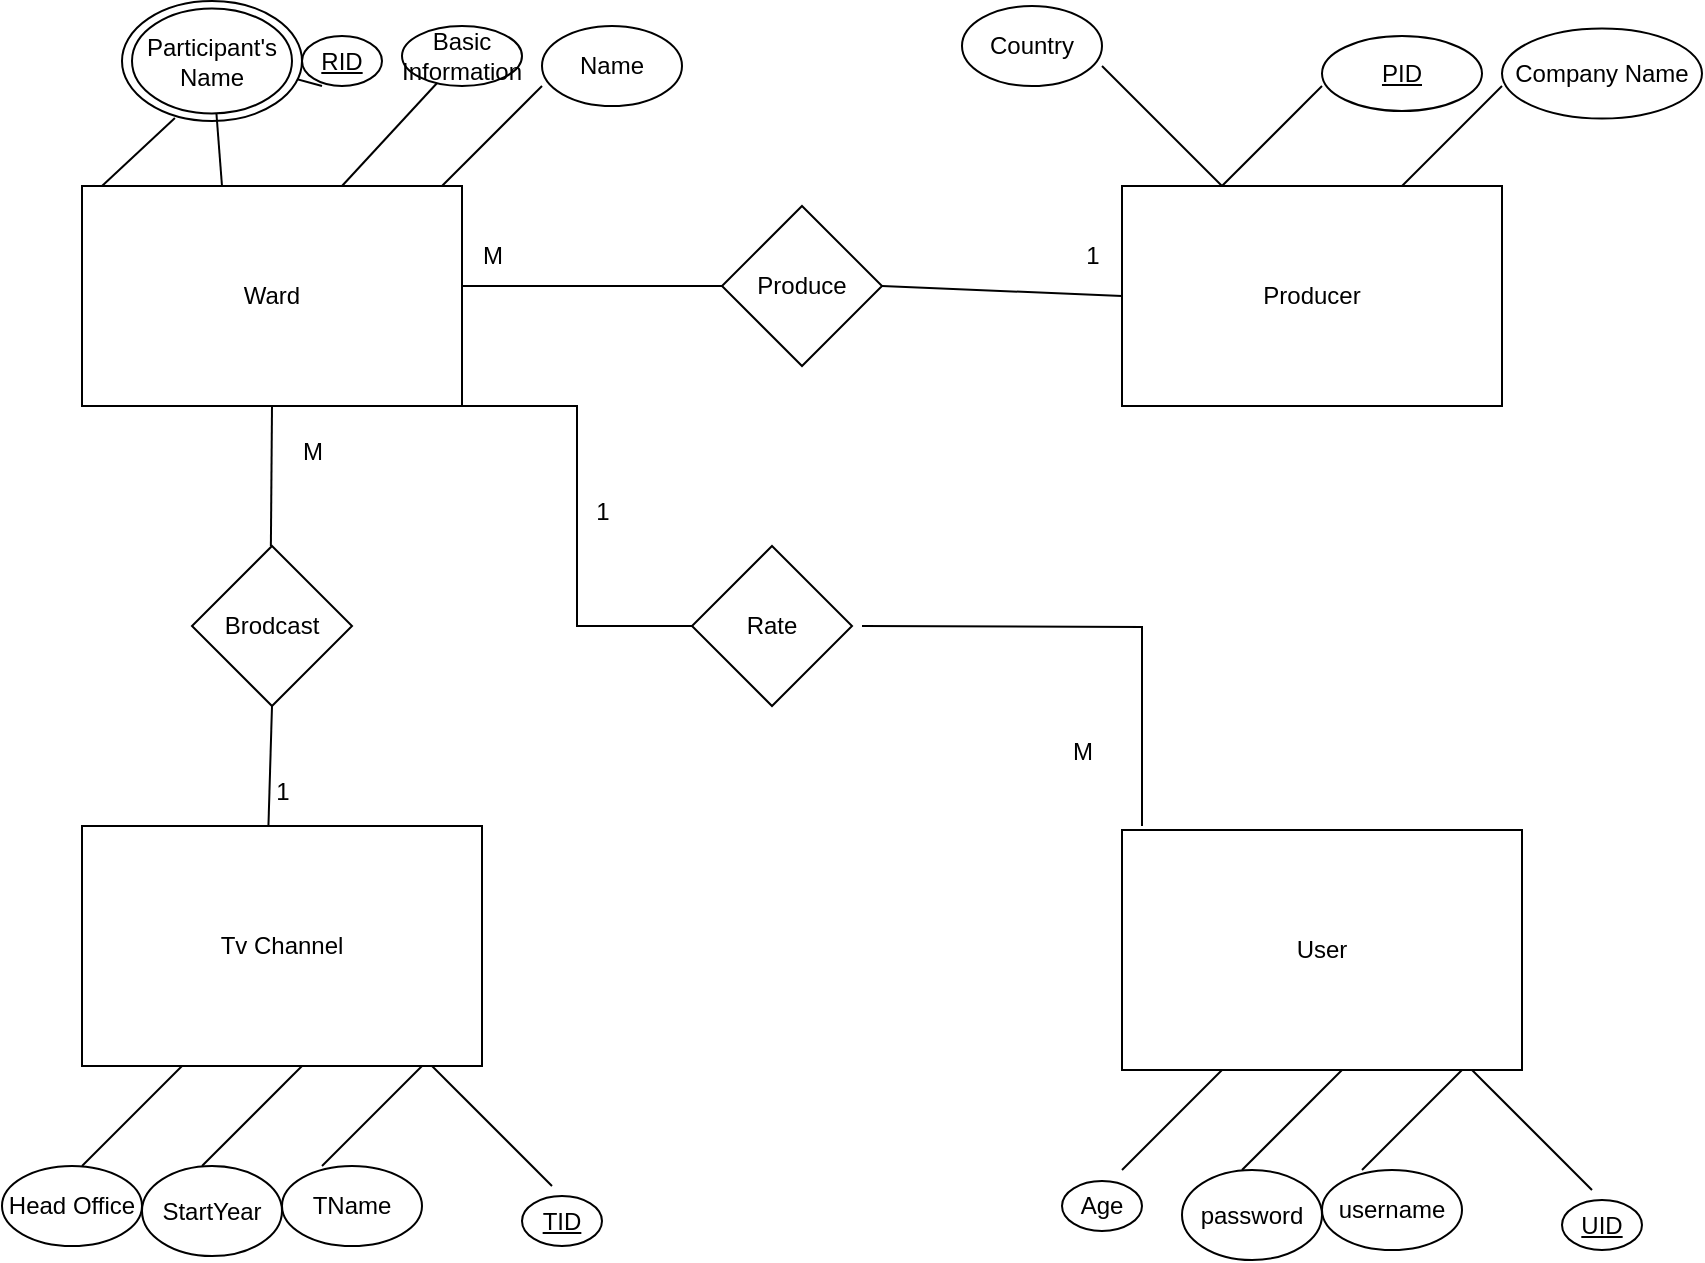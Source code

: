 <mxfile version="21.5.2" type="device">
  <diagram name="Page-1" id="09DajQlsoDGaR5UKHQZs">
    <mxGraphModel dx="993" dy="644" grid="1" gridSize="10" guides="1" tooltips="1" connect="1" arrows="1" fold="1" page="1" pageScale="1" pageWidth="850" pageHeight="1100" math="0" shadow="0">
      <root>
        <mxCell id="0" />
        <mxCell id="1" parent="0" />
        <mxCell id="JQ7dYN5Y3wBBPKodbZUG-1" value="Ward" style="rounded=0;whiteSpace=wrap;html=1;" parent="1" vertex="1">
          <mxGeometry x="40" y="120" width="190" height="110" as="geometry" />
        </mxCell>
        <mxCell id="JQ7dYN5Y3wBBPKodbZUG-2" value="" style="endArrow=none;html=1;rounded=0;" parent="1" edge="1">
          <mxGeometry width="50" height="50" relative="1" as="geometry">
            <mxPoint x="134.528" y="63.053" as="sourcePoint" />
            <mxPoint x="160" y="70" as="targetPoint" />
          </mxGeometry>
        </mxCell>
        <mxCell id="JQ7dYN5Y3wBBPKodbZUG-3" value="&lt;u&gt;RID&lt;/u&gt;" style="ellipse;whiteSpace=wrap;html=1;" parent="1" vertex="1">
          <mxGeometry x="150" y="45" width="40" height="25" as="geometry" />
        </mxCell>
        <mxCell id="JQ7dYN5Y3wBBPKodbZUG-4" value="" style="endArrow=none;html=1;rounded=0;" parent="1" edge="1">
          <mxGeometry width="50" height="50" relative="1" as="geometry">
            <mxPoint x="220" y="120" as="sourcePoint" />
            <mxPoint x="270" y="70" as="targetPoint" />
          </mxGeometry>
        </mxCell>
        <mxCell id="JQ7dYN5Y3wBBPKodbZUG-5" value="Name" style="ellipse;whiteSpace=wrap;html=1;" parent="1" vertex="1">
          <mxGeometry x="270" y="40" width="70" height="40" as="geometry" />
        </mxCell>
        <mxCell id="JQ7dYN5Y3wBBPKodbZUG-8" value="" style="endArrow=none;html=1;rounded=0;" parent="1" target="JQ7dYN5Y3wBBPKodbZUG-9" edge="1">
          <mxGeometry width="50" height="50" relative="1" as="geometry">
            <mxPoint x="170" y="120" as="sourcePoint" />
            <mxPoint x="220" y="70" as="targetPoint" />
          </mxGeometry>
        </mxCell>
        <mxCell id="JQ7dYN5Y3wBBPKodbZUG-9" value="Basic Information" style="ellipse;whiteSpace=wrap;html=1;" parent="1" vertex="1">
          <mxGeometry x="200" y="40" width="60" height="30" as="geometry" />
        </mxCell>
        <mxCell id="JQ7dYN5Y3wBBPKodbZUG-10" value="" style="endArrow=none;html=1;rounded=0;entryX=0.294;entryY=0.975;entryDx=0;entryDy=0;entryPerimeter=0;" parent="1" target="JQ7dYN5Y3wBBPKodbZUG-65" edge="1">
          <mxGeometry width="50" height="50" relative="1" as="geometry">
            <mxPoint x="50" y="120" as="sourcePoint" />
            <mxPoint x="100" y="70" as="targetPoint" />
          </mxGeometry>
        </mxCell>
        <mxCell id="JQ7dYN5Y3wBBPKodbZUG-12" value="Producer" style="rounded=0;whiteSpace=wrap;html=1;" parent="1" vertex="1">
          <mxGeometry x="560" y="120" width="190" height="110" as="geometry" />
        </mxCell>
        <mxCell id="JQ7dYN5Y3wBBPKodbZUG-13" value="" style="endArrow=none;html=1;rounded=0;" parent="1" edge="1">
          <mxGeometry width="50" height="50" relative="1" as="geometry">
            <mxPoint x="610" y="120" as="sourcePoint" />
            <mxPoint x="660" y="70" as="targetPoint" />
          </mxGeometry>
        </mxCell>
        <mxCell id="JQ7dYN5Y3wBBPKodbZUG-14" value="&lt;u&gt;PID&lt;/u&gt;" style="ellipse;whiteSpace=wrap;html=1;strokeColor=default;" parent="1" vertex="1">
          <mxGeometry x="660" y="45" width="80" height="37.5" as="geometry" />
        </mxCell>
        <mxCell id="JQ7dYN5Y3wBBPKodbZUG-15" value="Company Name" style="ellipse;whiteSpace=wrap;html=1;" parent="1" vertex="1">
          <mxGeometry x="750" y="41.25" width="100" height="45" as="geometry" />
        </mxCell>
        <mxCell id="JQ7dYN5Y3wBBPKodbZUG-16" value="" style="endArrow=none;html=1;rounded=0;" parent="1" edge="1">
          <mxGeometry width="50" height="50" relative="1" as="geometry">
            <mxPoint x="700" y="120" as="sourcePoint" />
            <mxPoint x="750" y="70" as="targetPoint" />
          </mxGeometry>
        </mxCell>
        <mxCell id="JQ7dYN5Y3wBBPKodbZUG-18" value="Country" style="ellipse;whiteSpace=wrap;html=1;" parent="1" vertex="1">
          <mxGeometry x="480" y="30" width="70" height="40" as="geometry" />
        </mxCell>
        <mxCell id="JQ7dYN5Y3wBBPKodbZUG-19" value="" style="endArrow=none;html=1;rounded=0;" parent="1" edge="1">
          <mxGeometry width="50" height="50" relative="1" as="geometry">
            <mxPoint x="610" y="120" as="sourcePoint" />
            <mxPoint x="550" y="60" as="targetPoint" />
          </mxGeometry>
        </mxCell>
        <mxCell id="JQ7dYN5Y3wBBPKodbZUG-20" value="" style="endArrow=none;html=1;rounded=0;" parent="1" target="JQ7dYN5Y3wBBPKodbZUG-21" edge="1">
          <mxGeometry width="50" height="50" relative="1" as="geometry">
            <mxPoint x="230" y="170" as="sourcePoint" />
            <mxPoint x="320" y="170" as="targetPoint" />
          </mxGeometry>
        </mxCell>
        <mxCell id="JQ7dYN5Y3wBBPKodbZUG-21" value="Produce" style="rhombus;whiteSpace=wrap;html=1;" parent="1" vertex="1">
          <mxGeometry x="360" y="130" width="80" height="80" as="geometry" />
        </mxCell>
        <mxCell id="JQ7dYN5Y3wBBPKodbZUG-22" value="" style="endArrow=none;html=1;rounded=0;entryX=0;entryY=0.5;entryDx=0;entryDy=0;" parent="1" target="JQ7dYN5Y3wBBPKodbZUG-12" edge="1">
          <mxGeometry width="50" height="50" relative="1" as="geometry">
            <mxPoint x="440" y="170" as="sourcePoint" />
            <mxPoint x="550" y="170" as="targetPoint" />
          </mxGeometry>
        </mxCell>
        <mxCell id="JQ7dYN5Y3wBBPKodbZUG-23" value="M" style="text;html=1;align=center;verticalAlign=middle;resizable=0;points=[];autosize=1;strokeColor=none;fillColor=none;" parent="1" vertex="1">
          <mxGeometry x="230" y="140" width="30" height="30" as="geometry" />
        </mxCell>
        <mxCell id="JQ7dYN5Y3wBBPKodbZUG-24" value="1" style="text;html=1;align=center;verticalAlign=middle;resizable=0;points=[];autosize=1;strokeColor=none;fillColor=none;" parent="1" vertex="1">
          <mxGeometry x="530" y="140" width="30" height="30" as="geometry" />
        </mxCell>
        <mxCell id="JQ7dYN5Y3wBBPKodbZUG-25" value="Tv Channel" style="rounded=0;whiteSpace=wrap;html=1;" parent="1" vertex="1">
          <mxGeometry x="40" y="440" width="200" height="120" as="geometry" />
        </mxCell>
        <mxCell id="JQ7dYN5Y3wBBPKodbZUG-27" value="" style="endArrow=none;html=1;rounded=0;" parent="1" edge="1">
          <mxGeometry width="50" height="50" relative="1" as="geometry">
            <mxPoint x="160" y="610" as="sourcePoint" />
            <mxPoint x="210" y="560" as="targetPoint" />
          </mxGeometry>
        </mxCell>
        <mxCell id="JQ7dYN5Y3wBBPKodbZUG-28" value="&lt;u&gt;TID&lt;/u&gt;" style="ellipse;whiteSpace=wrap;html=1;" parent="1" vertex="1">
          <mxGeometry x="260" y="625" width="40" height="25" as="geometry" />
        </mxCell>
        <mxCell id="JQ7dYN5Y3wBBPKodbZUG-30" value="" style="endArrow=none;html=1;rounded=0;" parent="1" edge="1">
          <mxGeometry width="50" height="50" relative="1" as="geometry">
            <mxPoint x="40" y="610" as="sourcePoint" />
            <mxPoint x="90" y="560" as="targetPoint" />
          </mxGeometry>
        </mxCell>
        <mxCell id="JQ7dYN5Y3wBBPKodbZUG-31" value="TName" style="ellipse;whiteSpace=wrap;html=1;" parent="1" vertex="1">
          <mxGeometry x="140" y="610" width="70" height="40" as="geometry" />
        </mxCell>
        <mxCell id="JQ7dYN5Y3wBBPKodbZUG-32" value="" style="endArrow=none;html=1;rounded=0;" parent="1" edge="1">
          <mxGeometry width="50" height="50" relative="1" as="geometry">
            <mxPoint x="100" y="610" as="sourcePoint" />
            <mxPoint x="150" y="560" as="targetPoint" />
          </mxGeometry>
        </mxCell>
        <mxCell id="JQ7dYN5Y3wBBPKodbZUG-33" value="StartYear" style="ellipse;whiteSpace=wrap;html=1;" parent="1" vertex="1">
          <mxGeometry x="70" y="610" width="70" height="45" as="geometry" />
        </mxCell>
        <mxCell id="JQ7dYN5Y3wBBPKodbZUG-38" value="" style="endArrow=none;html=1;rounded=0;" parent="1" edge="1">
          <mxGeometry width="50" height="50" relative="1" as="geometry">
            <mxPoint x="275" y="620" as="sourcePoint" />
            <mxPoint x="215" y="560" as="targetPoint" />
          </mxGeometry>
        </mxCell>
        <mxCell id="JQ7dYN5Y3wBBPKodbZUG-40" value="Head Office" style="ellipse;whiteSpace=wrap;html=1;" parent="1" vertex="1">
          <mxGeometry y="610" width="70" height="40" as="geometry" />
        </mxCell>
        <mxCell id="JQ7dYN5Y3wBBPKodbZUG-44" value="Brodcast" style="rhombus;whiteSpace=wrap;html=1;" parent="1" vertex="1">
          <mxGeometry x="95" y="300" width="80" height="80" as="geometry" />
        </mxCell>
        <mxCell id="JQ7dYN5Y3wBBPKodbZUG-46" value="" style="endArrow=none;html=1;rounded=0;entryX=0.5;entryY=1;entryDx=0;entryDy=0;" parent="1" target="JQ7dYN5Y3wBBPKodbZUG-1" edge="1">
          <mxGeometry width="50" height="50" relative="1" as="geometry">
            <mxPoint x="134.44" y="300" as="sourcePoint" />
            <mxPoint x="134.44" y="240" as="targetPoint" />
          </mxGeometry>
        </mxCell>
        <mxCell id="JQ7dYN5Y3wBBPKodbZUG-47" value="" style="endArrow=none;html=1;rounded=0;entryX=0.5;entryY=1;entryDx=0;entryDy=0;exitX=0.466;exitY=0.004;exitDx=0;exitDy=0;exitPerimeter=0;" parent="1" source="JQ7dYN5Y3wBBPKodbZUG-25" edge="1">
          <mxGeometry width="50" height="50" relative="1" as="geometry">
            <mxPoint x="135" y="450" as="sourcePoint" />
            <mxPoint x="135" y="380" as="targetPoint" />
          </mxGeometry>
        </mxCell>
        <mxCell id="JQ7dYN5Y3wBBPKodbZUG-48" value="M" style="text;html=1;align=center;verticalAlign=middle;resizable=0;points=[];autosize=1;strokeColor=none;fillColor=none;" parent="1" vertex="1">
          <mxGeometry x="140" y="238" width="30" height="30" as="geometry" />
        </mxCell>
        <mxCell id="JQ7dYN5Y3wBBPKodbZUG-49" value="1" style="text;html=1;align=center;verticalAlign=middle;resizable=0;points=[];autosize=1;strokeColor=none;fillColor=none;" parent="1" vertex="1">
          <mxGeometry x="125" y="408" width="30" height="30" as="geometry" />
        </mxCell>
        <mxCell id="JQ7dYN5Y3wBBPKodbZUG-50" value="User" style="rounded=0;whiteSpace=wrap;html=1;" parent="1" vertex="1">
          <mxGeometry x="560" y="442" width="200" height="120" as="geometry" />
        </mxCell>
        <mxCell id="JQ7dYN5Y3wBBPKodbZUG-51" value="" style="endArrow=none;html=1;rounded=0;" parent="1" edge="1">
          <mxGeometry width="50" height="50" relative="1" as="geometry">
            <mxPoint x="680" y="612" as="sourcePoint" />
            <mxPoint x="730" y="562" as="targetPoint" />
          </mxGeometry>
        </mxCell>
        <mxCell id="JQ7dYN5Y3wBBPKodbZUG-52" value="&lt;u&gt;UID&lt;/u&gt;" style="ellipse;whiteSpace=wrap;html=1;" parent="1" vertex="1">
          <mxGeometry x="780" y="627" width="40" height="25" as="geometry" />
        </mxCell>
        <mxCell id="JQ7dYN5Y3wBBPKodbZUG-53" value="" style="endArrow=none;html=1;rounded=0;" parent="1" edge="1">
          <mxGeometry width="50" height="50" relative="1" as="geometry">
            <mxPoint x="560" y="612" as="sourcePoint" />
            <mxPoint x="610" y="562" as="targetPoint" />
          </mxGeometry>
        </mxCell>
        <mxCell id="JQ7dYN5Y3wBBPKodbZUG-54" value="username" style="ellipse;whiteSpace=wrap;html=1;" parent="1" vertex="1">
          <mxGeometry x="660" y="612" width="70" height="40" as="geometry" />
        </mxCell>
        <mxCell id="JQ7dYN5Y3wBBPKodbZUG-55" value="" style="endArrow=none;html=1;rounded=0;" parent="1" edge="1">
          <mxGeometry width="50" height="50" relative="1" as="geometry">
            <mxPoint x="620" y="612" as="sourcePoint" />
            <mxPoint x="670" y="562" as="targetPoint" />
          </mxGeometry>
        </mxCell>
        <mxCell id="JQ7dYN5Y3wBBPKodbZUG-56" value="password" style="ellipse;whiteSpace=wrap;html=1;" parent="1" vertex="1">
          <mxGeometry x="590" y="612" width="70" height="45" as="geometry" />
        </mxCell>
        <mxCell id="JQ7dYN5Y3wBBPKodbZUG-57" value="" style="endArrow=none;html=1;rounded=0;" parent="1" edge="1">
          <mxGeometry width="50" height="50" relative="1" as="geometry">
            <mxPoint x="795" y="622" as="sourcePoint" />
            <mxPoint x="735" y="562" as="targetPoint" />
          </mxGeometry>
        </mxCell>
        <mxCell id="JQ7dYN5Y3wBBPKodbZUG-58" value="Age" style="ellipse;whiteSpace=wrap;html=1;" parent="1" vertex="1">
          <mxGeometry x="530" y="617.5" width="40" height="25" as="geometry" />
        </mxCell>
        <mxCell id="JQ7dYN5Y3wBBPKodbZUG-59" value="" style="endArrow=none;html=1;rounded=0;edgeStyle=elbowEdgeStyle;" parent="1" target="JQ7dYN5Y3wBBPKodbZUG-60" edge="1">
          <mxGeometry width="50" height="50" relative="1" as="geometry">
            <mxPoint x="230" y="230" as="sourcePoint" />
            <mxPoint x="360" y="340" as="targetPoint" />
          </mxGeometry>
        </mxCell>
        <mxCell id="JQ7dYN5Y3wBBPKodbZUG-60" value="Rate" style="rhombus;whiteSpace=wrap;html=1;" parent="1" vertex="1">
          <mxGeometry x="345" y="300" width="80" height="80" as="geometry" />
        </mxCell>
        <mxCell id="JQ7dYN5Y3wBBPKodbZUG-62" value="" style="endArrow=none;html=1;rounded=0;edgeStyle=orthogonalEdgeStyle;entryX=0.05;entryY=-0.017;entryDx=0;entryDy=0;entryPerimeter=0;" parent="1" target="JQ7dYN5Y3wBBPKodbZUG-50" edge="1">
          <mxGeometry width="50" height="50" relative="1" as="geometry">
            <mxPoint x="430" y="340" as="sourcePoint" />
            <mxPoint x="570" y="430" as="targetPoint" />
          </mxGeometry>
        </mxCell>
        <mxCell id="JQ7dYN5Y3wBBPKodbZUG-63" value="1" style="text;html=1;align=center;verticalAlign=middle;resizable=0;points=[];autosize=1;strokeColor=none;fillColor=none;" parent="1" vertex="1">
          <mxGeometry x="285" y="268" width="30" height="30" as="geometry" />
        </mxCell>
        <mxCell id="JQ7dYN5Y3wBBPKodbZUG-64" value="M" style="text;html=1;align=center;verticalAlign=middle;resizable=0;points=[];autosize=1;strokeColor=none;fillColor=none;" parent="1" vertex="1">
          <mxGeometry x="525" y="388" width="30" height="30" as="geometry" />
        </mxCell>
        <mxCell id="JQ7dYN5Y3wBBPKodbZUG-65" value="" style="ellipse;whiteSpace=wrap;html=1;" parent="1" vertex="1">
          <mxGeometry x="60" y="27.5" width="90" height="60" as="geometry" />
        </mxCell>
        <mxCell id="JQ7dYN5Y3wBBPKodbZUG-67" value="" style="endArrow=none;html=1;rounded=0;" parent="1" edge="1">
          <mxGeometry width="50" height="50" relative="1" as="geometry">
            <mxPoint x="110" y="120" as="sourcePoint" />
            <mxPoint x="106.153" y="69.992" as="targetPoint" />
          </mxGeometry>
        </mxCell>
        <mxCell id="kuofTMLl-7quZmhJa9c2-1" value="Participant&#39;s Name" style="ellipse;whiteSpace=wrap;html=1;" parent="1" vertex="1">
          <mxGeometry x="65" y="31.25" width="80" height="52.5" as="geometry" />
        </mxCell>
      </root>
    </mxGraphModel>
  </diagram>
</mxfile>
